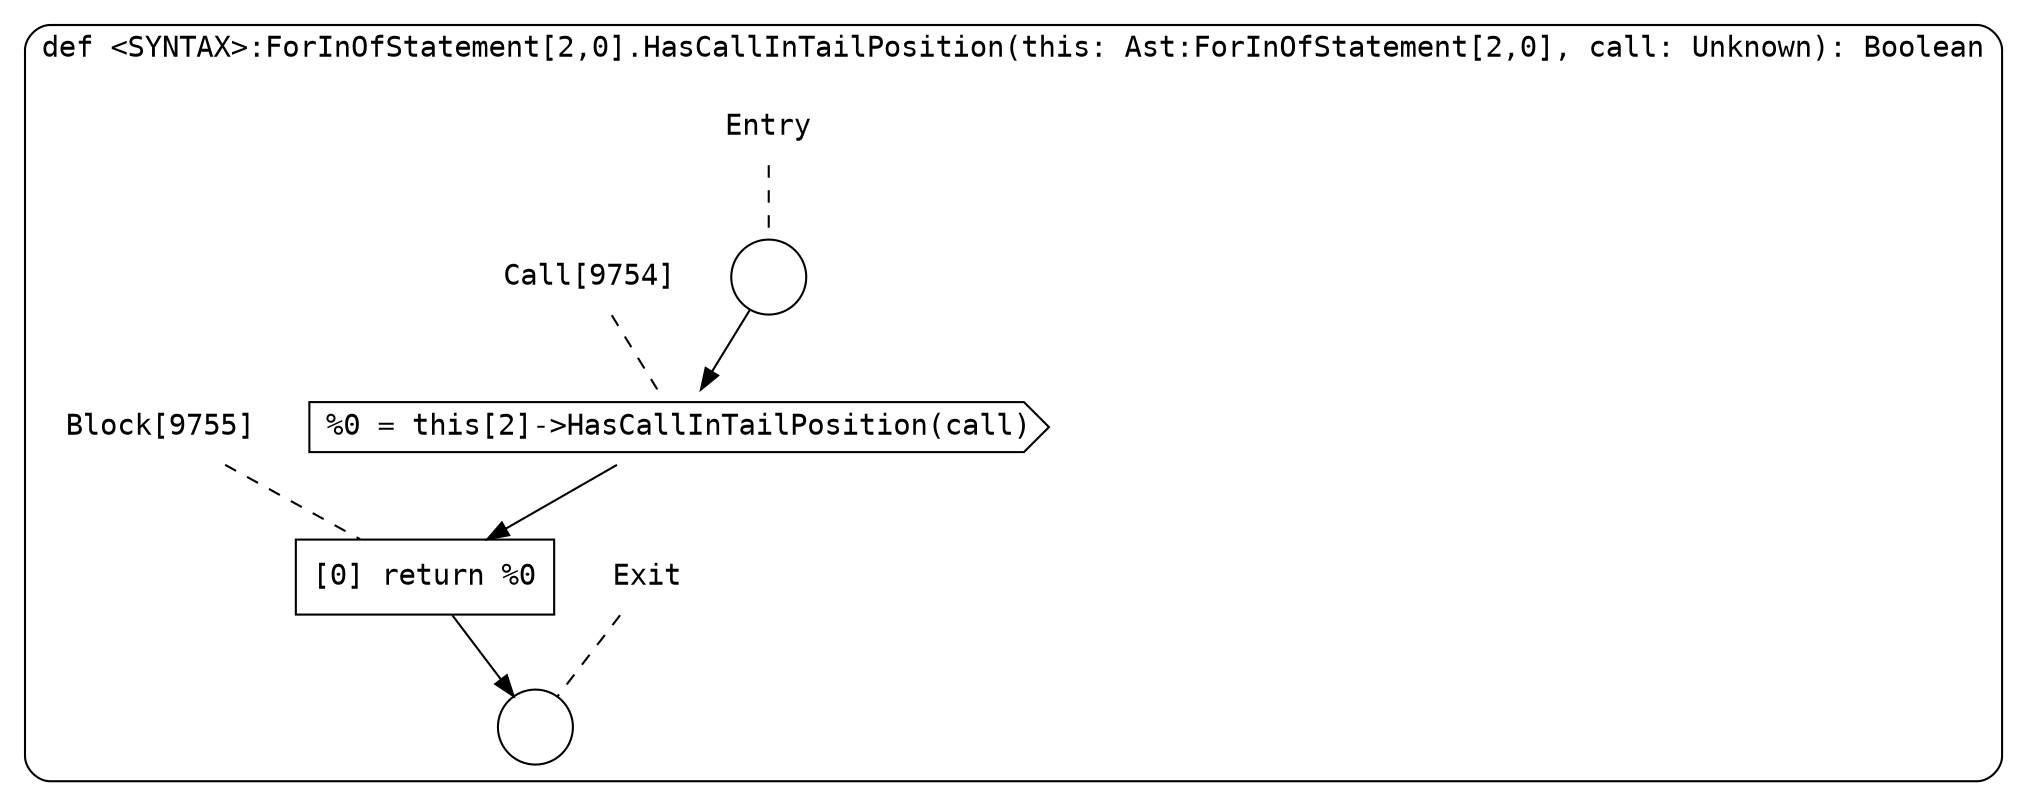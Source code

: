 digraph {
  graph [fontname = "Consolas"]
  node [fontname = "Consolas"]
  edge [fontname = "Consolas"]
  subgraph cluster1759 {
    label = "def <SYNTAX>:ForInOfStatement[2,0].HasCallInTailPosition(this: Ast:ForInOfStatement[2,0], call: Unknown): Boolean"
    style = rounded
    cluster1759_entry_name [shape=none, label=<<font color="black">Entry</font>>]
    cluster1759_entry_name -> cluster1759_entry [arrowhead=none, color="black", style=dashed]
    cluster1759_entry [shape=circle label=" " color="black" fillcolor="white" style=filled]
    cluster1759_entry -> node9754 [color="black"]
    cluster1759_exit_name [shape=none, label=<<font color="black">Exit</font>>]
    cluster1759_exit_name -> cluster1759_exit [arrowhead=none, color="black", style=dashed]
    cluster1759_exit [shape=circle label=" " color="black" fillcolor="white" style=filled]
    node9754_name [shape=none, label=<<font color="black">Call[9754]</font>>]
    node9754_name -> node9754 [arrowhead=none, color="black", style=dashed]
    node9754 [shape=cds, label=<<font color="black">%0 = this[2]-&gt;HasCallInTailPosition(call)</font>> color="black" fillcolor="white", style=filled]
    node9754 -> node9755 [color="black"]
    node9755_name [shape=none, label=<<font color="black">Block[9755]</font>>]
    node9755_name -> node9755 [arrowhead=none, color="black", style=dashed]
    node9755 [shape=box, label=<<font color="black">[0] return %0<BR ALIGN="LEFT"/></font>> color="black" fillcolor="white", style=filled]
    node9755 -> cluster1759_exit [color="black"]
  }
}